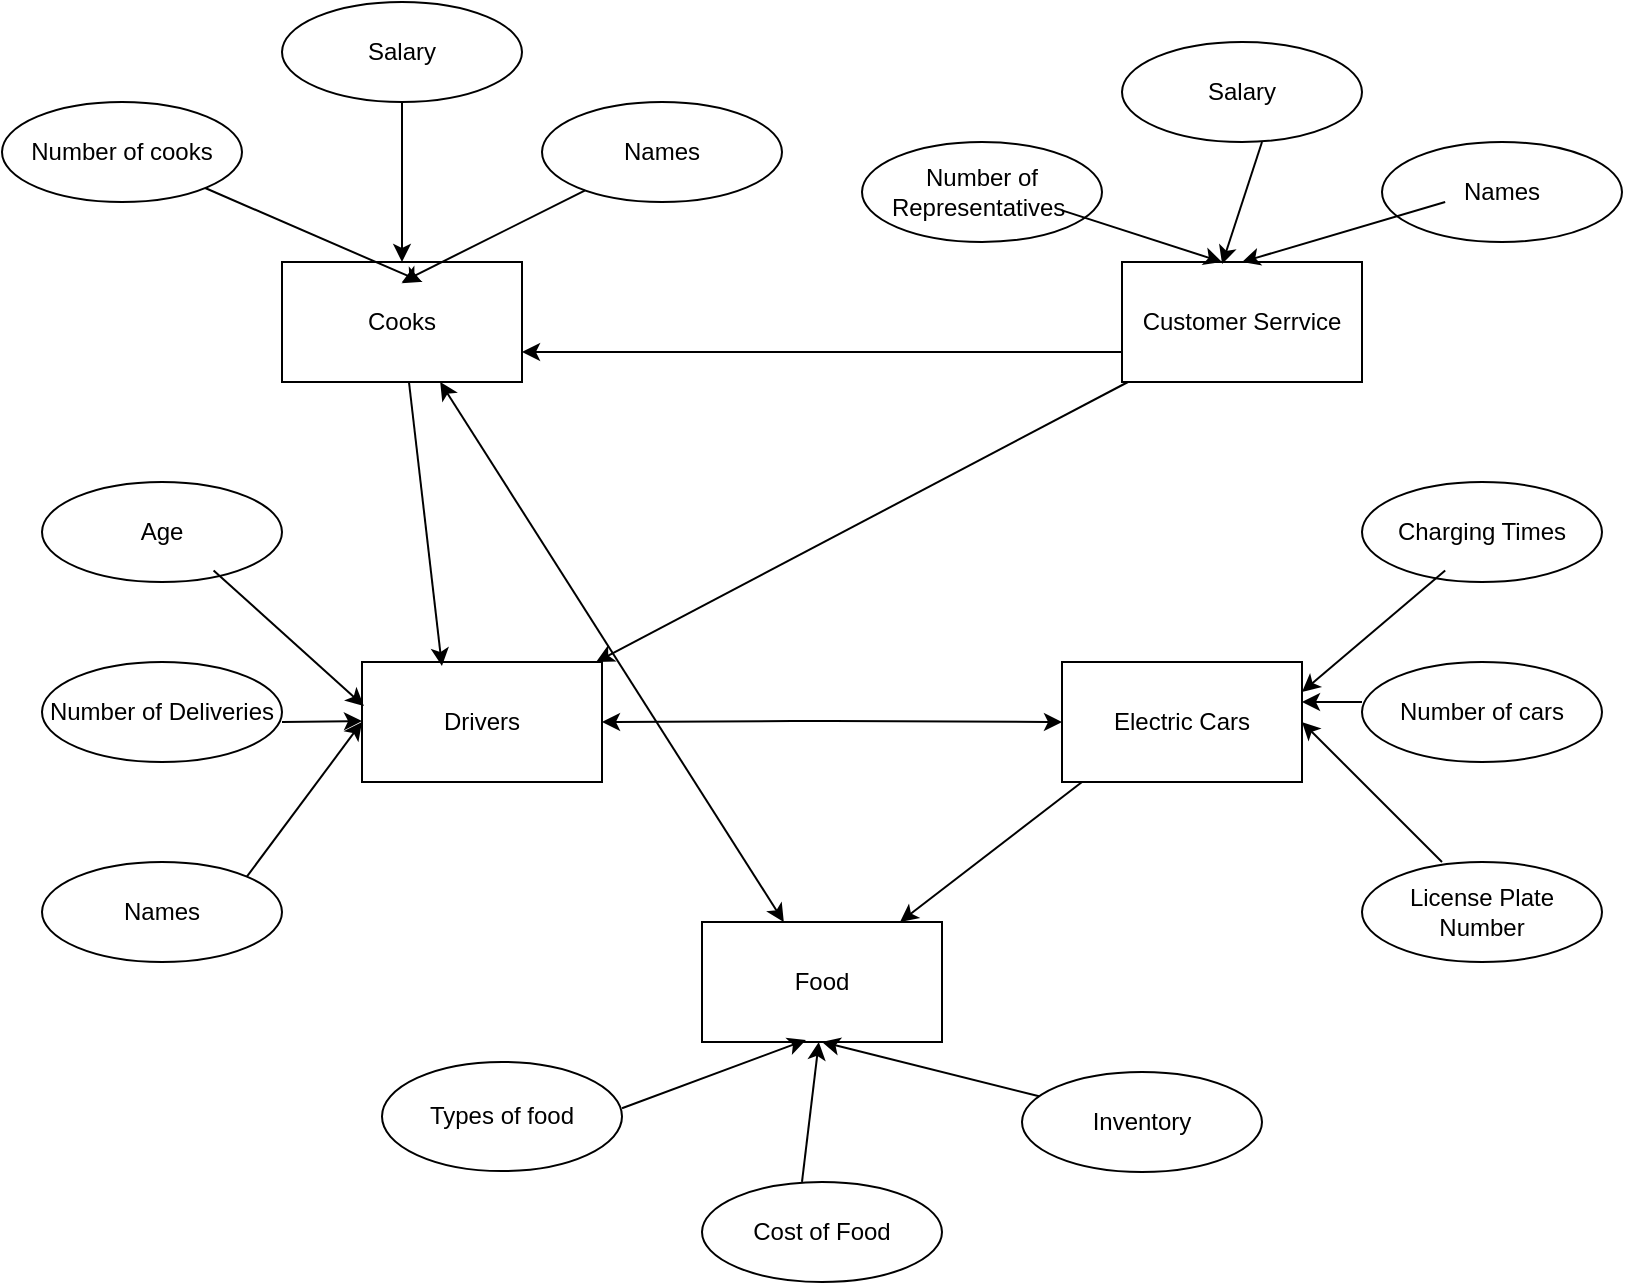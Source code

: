 <mxfile version="13.7.1" type="github">
  <diagram id="BWRZsUA9r6c6Y5EOwOSH" name="Page-1">
    <mxGraphModel dx="869" dy="569" grid="1" gridSize="10" guides="1" tooltips="1" connect="1" arrows="1" fold="1" page="1" pageScale="1" pageWidth="827" pageHeight="1169" math="0" shadow="0">
      <root>
        <mxCell id="0" />
        <mxCell id="1" parent="0" />
        <mxCell id="SCnaKvXcKl-svAVGyNmi-1" value="Cooks" style="rounded=0;whiteSpace=wrap;html=1;" parent="1" vertex="1">
          <mxGeometry x="140" y="180" width="120" height="60" as="geometry" />
        </mxCell>
        <mxCell id="SCnaKvXcKl-svAVGyNmi-2" value="Salary" style="ellipse;whiteSpace=wrap;html=1;" parent="1" vertex="1">
          <mxGeometry x="140" y="50" width="120" height="50" as="geometry" />
        </mxCell>
        <mxCell id="SCnaKvXcKl-svAVGyNmi-3" value="Number of cooks" style="ellipse;whiteSpace=wrap;html=1;" parent="1" vertex="1">
          <mxGeometry y="100" width="120" height="50" as="geometry" />
        </mxCell>
        <mxCell id="SCnaKvXcKl-svAVGyNmi-4" value="Names" style="ellipse;whiteSpace=wrap;html=1;" parent="1" vertex="1">
          <mxGeometry x="270" y="100" width="120" height="50" as="geometry" />
        </mxCell>
        <mxCell id="IvlxsDRGVCxOmtSXwhPY-1" value="" style="endArrow=classic;html=1;exitX=0.5;exitY=1;exitDx=0;exitDy=0;" edge="1" parent="1" source="SCnaKvXcKl-svAVGyNmi-2" target="SCnaKvXcKl-svAVGyNmi-1">
          <mxGeometry width="50" height="50" relative="1" as="geometry">
            <mxPoint x="390" y="320" as="sourcePoint" />
            <mxPoint x="430" y="360" as="targetPoint" />
            <Array as="points">
              <mxPoint x="200" y="180" />
            </Array>
          </mxGeometry>
        </mxCell>
        <mxCell id="IvlxsDRGVCxOmtSXwhPY-2" value="" style="endArrow=classic;html=1;" edge="1" parent="1" source="SCnaKvXcKl-svAVGyNmi-3">
          <mxGeometry width="50" height="50" relative="1" as="geometry">
            <mxPoint x="210" y="110" as="sourcePoint" />
            <mxPoint x="210" y="190" as="targetPoint" />
            <Array as="points" />
          </mxGeometry>
        </mxCell>
        <mxCell id="IvlxsDRGVCxOmtSXwhPY-3" value="" style="endArrow=classic;html=1;" edge="1" parent="1" source="SCnaKvXcKl-svAVGyNmi-4">
          <mxGeometry width="50" height="50" relative="1" as="geometry">
            <mxPoint x="250" y="150" as="sourcePoint" />
            <mxPoint x="200" y="190" as="targetPoint" />
          </mxGeometry>
        </mxCell>
        <mxCell id="IvlxsDRGVCxOmtSXwhPY-4" value="Customer Serrvice&lt;span style=&quot;color: rgba(0 , 0 , 0 , 0) ; font-family: monospace ; font-size: 0px&quot;&gt;%3CmxGraphModel%3E%3Croot%3E%3CmxCell%20id%3D%220%22%2F%3E%3CmxCell%20id%3D%221%22%20parent%3D%220%22%2F%3E%3CmxCell%20id%3D%222%22%20value%3D%22%22%20style%3D%22ellipse%3BwhiteSpace%3Dwrap%3Bhtml%3D1%3B%22%20vertex%3D%221%22%20parent%3D%221%22%3E%3CmxGeometry%20x%3D%22270%22%20y%3D%22100%22%20width%3D%22120%22%20height%3D%2250%22%20as%3D%22geometry%22%2F%3E%3C%2FmxCell%3E%3C%2Froot%3E%3C%2FmxGraphModel%3E&lt;/span&gt;" style="rounded=0;whiteSpace=wrap;html=1;" vertex="1" parent="1">
          <mxGeometry x="560" y="180" width="120" height="60" as="geometry" />
        </mxCell>
        <mxCell id="IvlxsDRGVCxOmtSXwhPY-5" value="Salary" style="ellipse;whiteSpace=wrap;html=1;" vertex="1" parent="1">
          <mxGeometry x="560" y="70" width="120" height="50" as="geometry" />
        </mxCell>
        <mxCell id="IvlxsDRGVCxOmtSXwhPY-6" value="Number of Representatives&amp;nbsp;" style="ellipse;whiteSpace=wrap;html=1;" vertex="1" parent="1">
          <mxGeometry x="430" y="120" width="120" height="50" as="geometry" />
        </mxCell>
        <mxCell id="IvlxsDRGVCxOmtSXwhPY-7" value="Names" style="ellipse;whiteSpace=wrap;html=1;" vertex="1" parent="1">
          <mxGeometry x="690" y="120" width="120" height="50" as="geometry" />
        </mxCell>
        <mxCell id="IvlxsDRGVCxOmtSXwhPY-8" value="Drivers&lt;span style=&quot;color: rgba(0 , 0 , 0 , 0) ; font-family: monospace ; font-size: 0px&quot;&gt;%3CmxGraphModel%3E%3Croot%3E%3CmxCell%20id%3D%220%22%2F%3E%3CmxCell%20id%3D%221%22%20parent%3D%220%22%2F%3E%3CmxCell%20id%3D%222%22%20value%3D%22%22%20style%3D%22ellipse%3BwhiteSpace%3Dwrap%3Bhtml%3D1%3B%22%20vertex%3D%221%22%20parent%3D%221%22%3E%3CmxGeometry%20x%3D%22270%22%20y%3D%22100%22%20width%3D%22120%22%20height%3D%2250%22%20as%3D%22geometry%22%2F%3E%3C%2FmxCell%3E%3C%2Froot%3E%3C%2FmxGraphModel%3E&lt;/span&gt;" style="rounded=0;whiteSpace=wrap;html=1;" vertex="1" parent="1">
          <mxGeometry x="180" y="380" width="120" height="60" as="geometry" />
        </mxCell>
        <mxCell id="IvlxsDRGVCxOmtSXwhPY-10" value="Age" style="ellipse;whiteSpace=wrap;html=1;" vertex="1" parent="1">
          <mxGeometry x="20" y="290" width="120" height="50" as="geometry" />
        </mxCell>
        <mxCell id="IvlxsDRGVCxOmtSXwhPY-11" value="Number of Deliveries" style="ellipse;whiteSpace=wrap;html=1;" vertex="1" parent="1">
          <mxGeometry x="20" y="380" width="120" height="50" as="geometry" />
        </mxCell>
        <mxCell id="IvlxsDRGVCxOmtSXwhPY-12" value="Names" style="ellipse;whiteSpace=wrap;html=1;" vertex="1" parent="1">
          <mxGeometry x="20" y="480" width="120" height="50" as="geometry" />
        </mxCell>
        <mxCell id="IvlxsDRGVCxOmtSXwhPY-13" value="Electric Cars" style="rounded=0;whiteSpace=wrap;html=1;" vertex="1" parent="1">
          <mxGeometry x="530" y="380" width="120" height="60" as="geometry" />
        </mxCell>
        <mxCell id="IvlxsDRGVCxOmtSXwhPY-14" value="Charging Times" style="ellipse;whiteSpace=wrap;html=1;" vertex="1" parent="1">
          <mxGeometry x="680" y="290" width="120" height="50" as="geometry" />
        </mxCell>
        <mxCell id="IvlxsDRGVCxOmtSXwhPY-15" value="Number of cars" style="ellipse;whiteSpace=wrap;html=1;" vertex="1" parent="1">
          <mxGeometry x="680" y="380" width="120" height="50" as="geometry" />
        </mxCell>
        <mxCell id="IvlxsDRGVCxOmtSXwhPY-16" value="License Plate Number" style="ellipse;whiteSpace=wrap;html=1;" vertex="1" parent="1">
          <mxGeometry x="680" y="480" width="120" height="50" as="geometry" />
        </mxCell>
        <mxCell id="IvlxsDRGVCxOmtSXwhPY-17" value="Food&lt;span style=&quot;color: rgba(0 , 0 , 0 , 0) ; font-family: monospace ; font-size: 0px&quot;&gt;%3CmxGraphModel%3E%3Croot%3E%3CmxCell%20id%3D%220%22%2F%3E%3CmxCell%20id%3D%221%22%20parent%3D%220%22%2F%3E%3CmxCell%20id%3D%222%22%20value%3D%22%22%20style%3D%22ellipse%3BwhiteSpace%3Dwrap%3Bhtml%3D1%3B%22%20vertex%3D%221%22%20parent%3D%221%22%3E%3CmxGeometry%20x%3D%22270%22%20y%3D%22100%22%20width%3D%22120%22%20height%3D%2250%22%20as%3D%22geometry%22%2F%3E%3C%2FmxCell%3E%3C%2Froot%3E%3C%2FmxGraphModel%3E&lt;/span&gt;" style="rounded=0;whiteSpace=wrap;html=1;" vertex="1" parent="1">
          <mxGeometry x="350" y="510" width="120" height="60" as="geometry" />
        </mxCell>
        <mxCell id="IvlxsDRGVCxOmtSXwhPY-18" value="Cost of Food" style="ellipse;whiteSpace=wrap;html=1;" vertex="1" parent="1">
          <mxGeometry x="350" y="640" width="120" height="50" as="geometry" />
        </mxCell>
        <mxCell id="IvlxsDRGVCxOmtSXwhPY-19" value="Inventory" style="ellipse;whiteSpace=wrap;html=1;" vertex="1" parent="1">
          <mxGeometry x="510" y="585" width="120" height="50" as="geometry" />
        </mxCell>
        <mxCell id="IvlxsDRGVCxOmtSXwhPY-20" value="Types of food" style="ellipse;whiteSpace=wrap;html=1;" vertex="1" parent="1">
          <mxGeometry x="190" y="580" width="120" height="54.5" as="geometry" />
        </mxCell>
        <mxCell id="IvlxsDRGVCxOmtSXwhPY-21" value="" style="endArrow=classic;html=1;" edge="1" parent="1">
          <mxGeometry width="50" height="50" relative="1" as="geometry">
            <mxPoint x="529.999" y="154.206" as="sourcePoint" />
            <mxPoint x="610" y="180" as="targetPoint" />
          </mxGeometry>
        </mxCell>
        <mxCell id="IvlxsDRGVCxOmtSXwhPY-22" value="" style="endArrow=classic;html=1;entryX=0.417;entryY=0.017;entryDx=0;entryDy=0;entryPerimeter=0;" edge="1" parent="1" target="IvlxsDRGVCxOmtSXwhPY-4">
          <mxGeometry width="50" height="50" relative="1" as="geometry">
            <mxPoint x="629.999" y="119.996" as="sourcePoint" />
            <mxPoint x="538.41" y="165.79" as="targetPoint" />
            <Array as="points" />
          </mxGeometry>
        </mxCell>
        <mxCell id="IvlxsDRGVCxOmtSXwhPY-23" value="" style="endArrow=classic;html=1;entryX=0.5;entryY=0;entryDx=0;entryDy=0;" edge="1" parent="1" target="IvlxsDRGVCxOmtSXwhPY-4">
          <mxGeometry width="50" height="50" relative="1" as="geometry">
            <mxPoint x="721.589" y="149.996" as="sourcePoint" />
            <mxPoint x="630" y="195.79" as="targetPoint" />
          </mxGeometry>
        </mxCell>
        <mxCell id="IvlxsDRGVCxOmtSXwhPY-27" value="" style="endArrow=classic;html=1;entryX=0.008;entryY=0.367;entryDx=0;entryDy=0;entryPerimeter=0;" edge="1" parent="1" target="IvlxsDRGVCxOmtSXwhPY-8">
          <mxGeometry width="50" height="50" relative="1" as="geometry">
            <mxPoint x="105.799" y="334.206" as="sourcePoint" />
            <mxPoint x="14.21" y="380" as="targetPoint" />
            <Array as="points" />
          </mxGeometry>
        </mxCell>
        <mxCell id="IvlxsDRGVCxOmtSXwhPY-28" value="" style="endArrow=classic;html=1;" edge="1" parent="1">
          <mxGeometry width="50" height="50" relative="1" as="geometry">
            <mxPoint x="140" y="410" as="sourcePoint" />
            <mxPoint x="180" y="409.5" as="targetPoint" />
            <Array as="points">
              <mxPoint x="140" y="409.5" />
            </Array>
          </mxGeometry>
        </mxCell>
        <mxCell id="IvlxsDRGVCxOmtSXwhPY-30" value="" style="endArrow=classic;html=1;exitX=1;exitY=0;exitDx=0;exitDy=0;" edge="1" parent="1" source="IvlxsDRGVCxOmtSXwhPY-12">
          <mxGeometry width="50" height="50" relative="1" as="geometry">
            <mxPoint x="101.589" y="444.206" as="sourcePoint" />
            <mxPoint x="180" y="410" as="targetPoint" />
            <Array as="points" />
          </mxGeometry>
        </mxCell>
        <mxCell id="IvlxsDRGVCxOmtSXwhPY-31" value="" style="endArrow=classic;html=1;entryX=0.433;entryY=0.983;entryDx=0;entryDy=0;entryPerimeter=0;" edge="1" parent="1" target="IvlxsDRGVCxOmtSXwhPY-17">
          <mxGeometry width="50" height="50" relative="1" as="geometry">
            <mxPoint x="309.999" y="603.106" as="sourcePoint" />
            <mxPoint x="380" y="580" as="targetPoint" />
          </mxGeometry>
        </mxCell>
        <mxCell id="IvlxsDRGVCxOmtSXwhPY-32" value="" style="endArrow=classic;html=1;" edge="1" parent="1">
          <mxGeometry width="50" height="50" relative="1" as="geometry">
            <mxPoint x="399.999" y="639.996" as="sourcePoint" />
            <mxPoint x="408.41" y="570" as="targetPoint" />
          </mxGeometry>
        </mxCell>
        <mxCell id="IvlxsDRGVCxOmtSXwhPY-33" value="" style="endArrow=classic;html=1;entryX=0.5;entryY=1;entryDx=0;entryDy=0;" edge="1" parent="1" source="IvlxsDRGVCxOmtSXwhPY-19" target="IvlxsDRGVCxOmtSXwhPY-17">
          <mxGeometry width="50" height="50" relative="1" as="geometry">
            <mxPoint x="581.589" y="517.106" as="sourcePoint" />
            <mxPoint x="490" y="562.9" as="targetPoint" />
          </mxGeometry>
        </mxCell>
        <mxCell id="IvlxsDRGVCxOmtSXwhPY-34" value="" style="endArrow=classic;html=1;entryX=1;entryY=0.25;entryDx=0;entryDy=0;" edge="1" parent="1" target="IvlxsDRGVCxOmtSXwhPY-13">
          <mxGeometry width="50" height="50" relative="1" as="geometry">
            <mxPoint x="721.589" y="334.206" as="sourcePoint" />
            <mxPoint x="630" y="380" as="targetPoint" />
          </mxGeometry>
        </mxCell>
        <mxCell id="IvlxsDRGVCxOmtSXwhPY-35" value="" style="endArrow=classic;html=1;" edge="1" parent="1">
          <mxGeometry width="50" height="50" relative="1" as="geometry">
            <mxPoint x="680" y="400" as="sourcePoint" />
            <mxPoint x="650" y="400" as="targetPoint" />
          </mxGeometry>
        </mxCell>
        <mxCell id="IvlxsDRGVCxOmtSXwhPY-37" value="" style="endArrow=classic;html=1;" edge="1" parent="1">
          <mxGeometry width="50" height="50" relative="1" as="geometry">
            <mxPoint x="720" y="480" as="sourcePoint" />
            <mxPoint x="650" y="410" as="targetPoint" />
          </mxGeometry>
        </mxCell>
        <mxCell id="IvlxsDRGVCxOmtSXwhPY-38" value="" style="endArrow=classic;startArrow=classic;html=1;entryX=0;entryY=0.5;entryDx=0;entryDy=0;exitX=1;exitY=0.5;exitDx=0;exitDy=0;" edge="1" parent="1" source="IvlxsDRGVCxOmtSXwhPY-8" target="IvlxsDRGVCxOmtSXwhPY-13">
          <mxGeometry width="50" height="50" relative="1" as="geometry">
            <mxPoint x="355" y="409.5" as="sourcePoint" />
            <mxPoint x="465" y="409.5" as="targetPoint" />
            <Array as="points">
              <mxPoint x="405" y="409.5" />
            </Array>
          </mxGeometry>
        </mxCell>
        <mxCell id="IvlxsDRGVCxOmtSXwhPY-39" value="" style="endArrow=classic;startArrow=classic;html=1;" edge="1" parent="1" source="IvlxsDRGVCxOmtSXwhPY-17" target="SCnaKvXcKl-svAVGyNmi-1">
          <mxGeometry width="50" height="50" relative="1" as="geometry">
            <mxPoint x="410" y="320" as="sourcePoint" />
            <mxPoint x="460" y="270" as="targetPoint" />
          </mxGeometry>
        </mxCell>
        <mxCell id="IvlxsDRGVCxOmtSXwhPY-40" value="" style="endArrow=classic;html=1;entryX=0.333;entryY=0.033;entryDx=0;entryDy=0;entryPerimeter=0;" edge="1" parent="1" source="SCnaKvXcKl-svAVGyNmi-1" target="IvlxsDRGVCxOmtSXwhPY-8">
          <mxGeometry width="50" height="50" relative="1" as="geometry">
            <mxPoint x="199.5" y="300" as="sourcePoint" />
            <mxPoint x="199.5" y="350" as="targetPoint" />
          </mxGeometry>
        </mxCell>
        <mxCell id="IvlxsDRGVCxOmtSXwhPY-41" value="" style="endArrow=classic;html=1;" edge="1" parent="1" source="IvlxsDRGVCxOmtSXwhPY-4" target="IvlxsDRGVCxOmtSXwhPY-8">
          <mxGeometry width="50" height="50" relative="1" as="geometry">
            <mxPoint x="410" y="320" as="sourcePoint" />
            <mxPoint x="460" y="270" as="targetPoint" />
          </mxGeometry>
        </mxCell>
        <mxCell id="IvlxsDRGVCxOmtSXwhPY-42" value="" style="endArrow=classic;html=1;entryX=1;entryY=0.75;entryDx=0;entryDy=0;exitX=0;exitY=0.75;exitDx=0;exitDy=0;" edge="1" parent="1" source="IvlxsDRGVCxOmtSXwhPY-4" target="SCnaKvXcKl-svAVGyNmi-1">
          <mxGeometry width="50" height="50" relative="1" as="geometry">
            <mxPoint x="410" y="320" as="sourcePoint" />
            <mxPoint x="460" y="270" as="targetPoint" />
          </mxGeometry>
        </mxCell>
        <mxCell id="IvlxsDRGVCxOmtSXwhPY-44" value="" style="endArrow=classic;html=1;" edge="1" parent="1" target="IvlxsDRGVCxOmtSXwhPY-17">
          <mxGeometry width="50" height="50" relative="1" as="geometry">
            <mxPoint x="540" y="440" as="sourcePoint" />
            <mxPoint x="500" y="500" as="targetPoint" />
            <Array as="points" />
          </mxGeometry>
        </mxCell>
      </root>
    </mxGraphModel>
  </diagram>
</mxfile>

